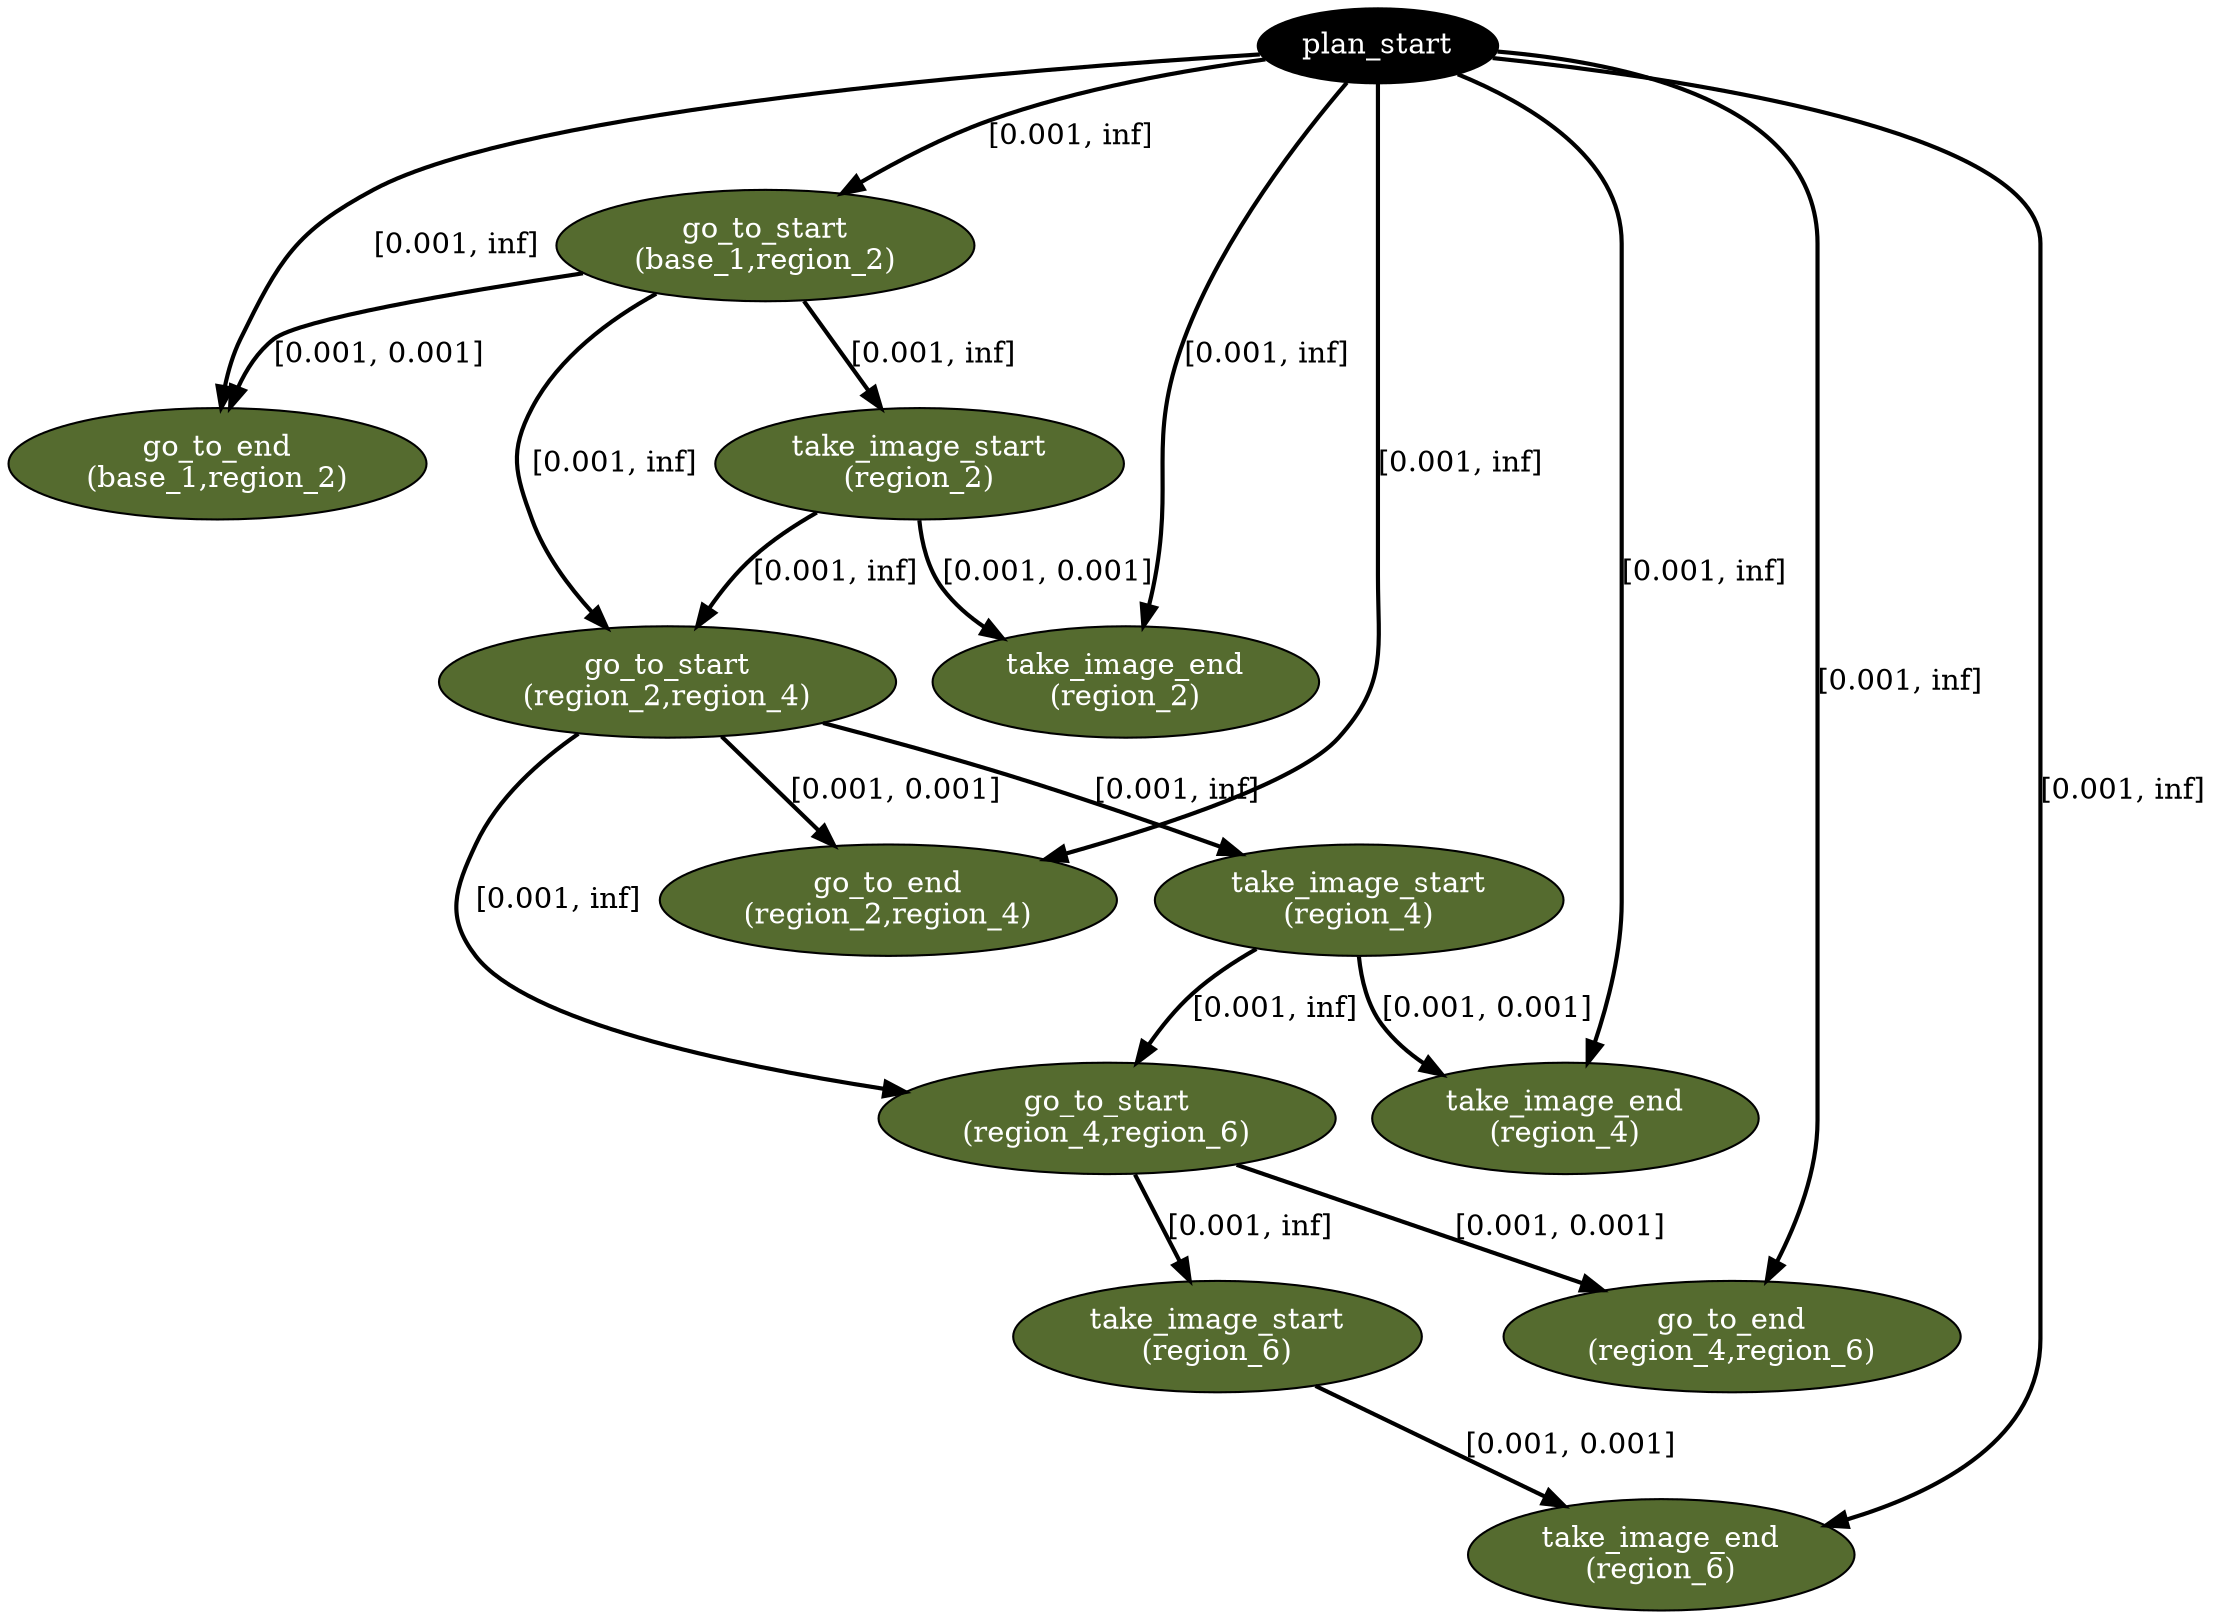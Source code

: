 digraph plan {
0[ label="plan_start",style=filled,fillcolor=black,fontcolor=white];
1[ label="go_to_start
(base_1,region_2)",style=filled,fillcolor=darkolivegreen,fontcolor=white];
2[ label="go_to_end
(base_1,region_2)",style=filled,fillcolor=darkolivegreen,fontcolor=white];
3[ label="take_image_start
(region_2)",style=filled,fillcolor=darkolivegreen,fontcolor=white];
4[ label="take_image_end
(region_2)",style=filled,fillcolor=darkolivegreen,fontcolor=white];
5[ label="go_to_start
(region_2,region_4)",style=filled,fillcolor=darkolivegreen,fontcolor=white];
6[ label="go_to_end
(region_2,region_4)",style=filled,fillcolor=darkolivegreen,fontcolor=white];
7[ label="take_image_start
(region_4)",style=filled,fillcolor=darkolivegreen,fontcolor=white];
8[ label="take_image_end
(region_4)",style=filled,fillcolor=darkolivegreen,fontcolor=white];
9[ label="go_to_start
(region_4,region_6)",style=filled,fillcolor=darkolivegreen,fontcolor=white];
10[ label="go_to_end
(region_4,region_6)",style=filled,fillcolor=darkolivegreen,fontcolor=white];
11[ label="take_image_start
(region_6)",style=filled,fillcolor=darkolivegreen,fontcolor=white];
12[ label="take_image_end
(region_6)",style=filled,fillcolor=darkolivegreen,fontcolor=white];
"0" -> "1" [ label="[0.001, inf]" , penwidth=2, color="black"]
"1" -> "2" [ label="[0.001, 0.001]" , penwidth=2, color="black"]
"0" -> "2" [ label="[0.001, inf]" , penwidth=2, color="black"]
"1" -> "3" [ label="[0.001, inf]" , penwidth=2, color="black"]
"3" -> "4" [ label="[0.001, 0.001]" , penwidth=2, color="black"]
"0" -> "4" [ label="[0.001, inf]" , penwidth=2, color="black"]
"1" -> "5" [ label="[0.001, inf]" , penwidth=2, color="black"]
"3" -> "5" [ label="[0.001, inf]" , penwidth=2, color="black"]
"5" -> "6" [ label="[0.001, 0.001]" , penwidth=2, color="black"]
"0" -> "6" [ label="[0.001, inf]" , penwidth=2, color="black"]
"5" -> "7" [ label="[0.001, inf]" , penwidth=2, color="black"]
"7" -> "8" [ label="[0.001, 0.001]" , penwidth=2, color="black"]
"0" -> "8" [ label="[0.001, inf]" , penwidth=2, color="black"]
"5" -> "9" [ label="[0.001, inf]" , penwidth=2, color="black"]
"7" -> "9" [ label="[0.001, inf]" , penwidth=2, color="black"]
"9" -> "10" [ label="[0.001, 0.001]" , penwidth=2, color="black"]
"0" -> "10" [ label="[0.001, inf]" , penwidth=2, color="black"]
"9" -> "11" [ label="[0.001, inf]" , penwidth=2, color="black"]
"11" -> "12" [ label="[0.001, 0.001]" , penwidth=2, color="black"]
"0" -> "12" [ label="[0.001, inf]" , penwidth=2, color="black"]
}
